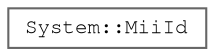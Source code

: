 digraph "Graphical Class Hierarchy"
{
 // LATEX_PDF_SIZE
  bgcolor="transparent";
  edge [fontname=FreeMono,fontsize=10,labelfontname=FreeMono,labelfontsize=10];
  node [fontname=FreeMono,fontsize=10,shape=box,height=0.2,width=0.4];
  rankdir="LR";
  Node0 [label="System::MiiId",height=0.2,width=0.4,color="grey40", fillcolor="white", style="filled",URL="$struct_system_1_1_mii_id.html",tooltip=" "];
}
